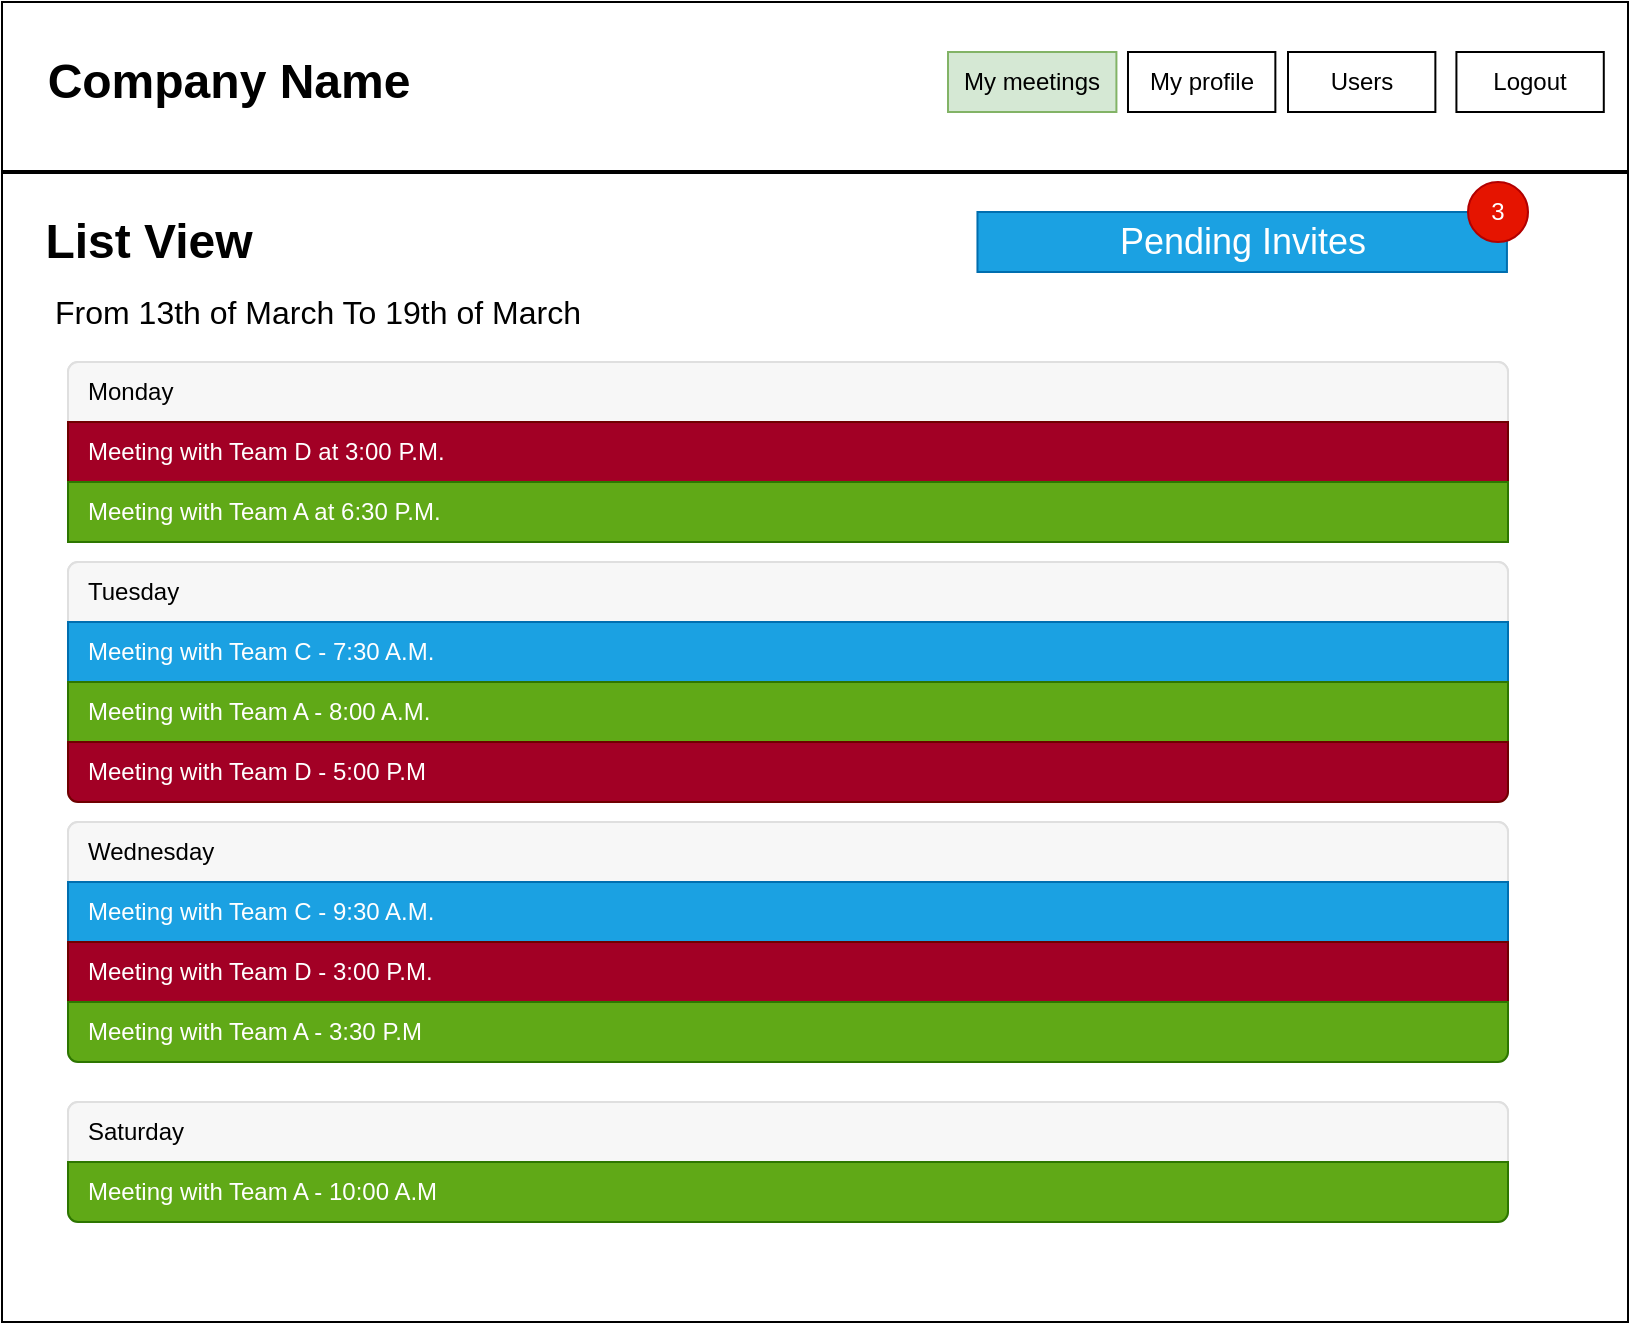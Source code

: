 <mxfile version="21.0.6" type="device"><diagram name="1 oldal" id="brlSzxYAxSyRNNbNgYsV"><mxGraphModel dx="993" dy="549" grid="1" gridSize="10" guides="1" tooltips="1" connect="1" arrows="1" fold="1" page="1" pageScale="1" pageWidth="827" pageHeight="1169" math="0" shadow="0"><root><mxCell id="0"/><mxCell id="1" parent="0"/><mxCell id="8jebmb_YTJFxg9nc4AoK-1" value="" style="rounded=0;whiteSpace=wrap;html=1;" parent="1" vertex="1"><mxGeometry x="47" y="260" width="813" height="660" as="geometry"/></mxCell><mxCell id="8jebmb_YTJFxg9nc4AoK-2" value="" style="line;strokeWidth=2;html=1;" parent="1" vertex="1"><mxGeometry x="47" y="340" width="813" height="10" as="geometry"/></mxCell><mxCell id="8jebmb_YTJFxg9nc4AoK-3" value="Company Name" style="text;strokeColor=none;fillColor=none;html=1;fontSize=24;fontStyle=1;verticalAlign=middle;align=center;" parent="1" vertex="1"><mxGeometry x="110" y="280" width="100" height="40" as="geometry"/></mxCell><mxCell id="8jebmb_YTJFxg9nc4AoK-4" value="Logout" style="rounded=0;whiteSpace=wrap;html=1;" parent="1" vertex="1"><mxGeometry x="774.211" y="285" width="73.684" height="30" as="geometry"/></mxCell><mxCell id="8jebmb_YTJFxg9nc4AoK-5" value="Users" style="rounded=0;whiteSpace=wrap;html=1;" parent="1" vertex="1"><mxGeometry x="690.0" y="285" width="73.684" height="30" as="geometry"/></mxCell><mxCell id="8jebmb_YTJFxg9nc4AoK-8" value="My profile" style="rounded=0;whiteSpace=wrap;html=1;" parent="1" vertex="1"><mxGeometry x="609.997" y="285" width="73.684" height="30" as="geometry"/></mxCell><mxCell id="8jebmb_YTJFxg9nc4AoK-9" value="My meetings" style="rounded=0;whiteSpace=wrap;html=1;fillColor=#d5e8d4;strokeColor=#82b366;" parent="1" vertex="1"><mxGeometry x="520" y="285" width="84.211" height="30" as="geometry"/></mxCell><mxCell id="8jebmb_YTJFxg9nc4AoK-10" value="List View" style="text;strokeColor=none;fillColor=none;html=1;fontSize=24;fontStyle=1;verticalAlign=middle;align=center;" parent="1" vertex="1"><mxGeometry x="70" y="360" width="100" height="40" as="geometry"/></mxCell><mxCell id="8jebmb_YTJFxg9nc4AoK-12" value="&lt;font style=&quot;font-size: 16px;&quot;&gt;From 13th of March To 19th of March&lt;/font&gt;" style="text;html=1;strokeColor=none;fillColor=none;align=center;verticalAlign=middle;whiteSpace=wrap;rounded=0;" parent="1" vertex="1"><mxGeometry x="60" y="400" width="290" height="30" as="geometry"/></mxCell><mxCell id="8jebmb_YTJFxg9nc4AoK-13" value="" style="html=1;shadow=0;dashed=0;shape=mxgraph.bootstrap.rrect;rSize=5;strokeColor=#DFDFDF;html=1;whiteSpace=wrap;fillColor=#FFFFFF;fontColor=#000000;perimeterSpacing=2;" parent="1" vertex="1"><mxGeometry x="80" y="440" width="720" height="90" as="geometry"/></mxCell><mxCell id="8jebmb_YTJFxg9nc4AoK-14" value="Monday" style="html=1;shadow=0;dashed=0;shape=mxgraph.bootstrap.topButton;strokeColor=inherit;fillColor=#F7F7F7;rSize=5;perimeter=none;whiteSpace=wrap;resizeWidth=1;align=left;spacing=10;" parent="8jebmb_YTJFxg9nc4AoK-13" vertex="1"><mxGeometry width="720" height="30" relative="1" as="geometry"/></mxCell><mxCell id="8jebmb_YTJFxg9nc4AoK-15" value="Meeting with Team D at 3:00 P.M." style="strokeColor=#6F0000;fillColor=#a20025;html=1;shadow=0;dashed=0;perimeter=none;whiteSpace=wrap;resizeWidth=1;align=left;spacing=10;fontColor=#ffffff;" parent="8jebmb_YTJFxg9nc4AoK-13" vertex="1"><mxGeometry width="720" height="30" relative="1" as="geometry"><mxPoint y="30" as="offset"/></mxGeometry></mxCell><mxCell id="8jebmb_YTJFxg9nc4AoK-16" value="Meeting with Team A at 6:30 P.M." style="strokeColor=#2D7600;fillColor=#60a917;fontColor=#ffffff;html=1;shadow=0;dashed=0;perimeter=none;whiteSpace=wrap;resizeWidth=1;align=left;spacing=10;perimeterSpacing=2;" parent="8jebmb_YTJFxg9nc4AoK-13" vertex="1"><mxGeometry width="720" height="30" relative="1" as="geometry"><mxPoint y="60" as="offset"/></mxGeometry></mxCell><mxCell id="8jebmb_YTJFxg9nc4AoK-22" value="" style="html=1;shadow=0;dashed=0;shape=mxgraph.bootstrap.rrect;rSize=5;strokeColor=#DFDFDF;html=1;whiteSpace=wrap;fillColor=#FFFFFF;fontColor=#000000;" parent="1" vertex="1"><mxGeometry x="80" y="540" width="720" height="120" as="geometry"/></mxCell><mxCell id="8jebmb_YTJFxg9nc4AoK-23" value="Tuesday" style="html=1;shadow=0;dashed=0;shape=mxgraph.bootstrap.topButton;strokeColor=inherit;fillColor=#F7F7F7;rSize=5;perimeter=none;whiteSpace=wrap;resizeWidth=1;align=left;spacing=10;" parent="8jebmb_YTJFxg9nc4AoK-22" vertex="1"><mxGeometry width="720" height="30" relative="1" as="geometry"/></mxCell><mxCell id="8jebmb_YTJFxg9nc4AoK-24" value="Meeting with Team C - 7:30 A.M." style="strokeColor=#006EAF;fillColor=#1ba1e2;fontColor=#ffffff;html=1;shadow=0;dashed=0;perimeter=none;whiteSpace=wrap;resizeWidth=1;align=left;spacing=10;" parent="8jebmb_YTJFxg9nc4AoK-22" vertex="1"><mxGeometry width="720" height="30" relative="1" as="geometry"><mxPoint y="30" as="offset"/></mxGeometry></mxCell><mxCell id="8jebmb_YTJFxg9nc4AoK-25" value="Meeting with Team A - 8:00 A.M." style="strokeColor=#2D7600;fillColor=#60a917;fontColor=#ffffff;html=1;shadow=0;dashed=0;perimeter=none;whiteSpace=wrap;resizeWidth=1;align=left;spacing=10;" parent="8jebmb_YTJFxg9nc4AoK-22" vertex="1"><mxGeometry width="720" height="30" relative="1" as="geometry"><mxPoint y="60" as="offset"/></mxGeometry></mxCell><mxCell id="8jebmb_YTJFxg9nc4AoK-26" value="Meeting with Team D - 5:00 P.M" style="strokeColor=#6F0000;fillColor=#a20025;fontColor=#ffffff;html=1;shadow=0;dashed=0;shape=mxgraph.bootstrap.bottomButton;rSize=5;perimeter=none;whiteSpace=wrap;resizeWidth=1;resizeHeight=0;align=left;spacing=10;" parent="8jebmb_YTJFxg9nc4AoK-22" vertex="1"><mxGeometry y="1" width="720" height="30" relative="1" as="geometry"><mxPoint y="-30" as="offset"/></mxGeometry></mxCell><mxCell id="8jebmb_YTJFxg9nc4AoK-27" value="" style="html=1;shadow=0;dashed=0;shape=mxgraph.bootstrap.rrect;rSize=5;strokeColor=#DFDFDF;html=1;whiteSpace=wrap;fillColor=#FFFFFF;fontColor=#000000;" parent="1" vertex="1"><mxGeometry x="80" y="670" width="720" height="120" as="geometry"/></mxCell><mxCell id="8jebmb_YTJFxg9nc4AoK-28" value="Wednesday" style="html=1;shadow=0;dashed=0;shape=mxgraph.bootstrap.topButton;strokeColor=inherit;fillColor=#F7F7F7;rSize=5;perimeter=none;whiteSpace=wrap;resizeWidth=1;align=left;spacing=10;" parent="8jebmb_YTJFxg9nc4AoK-27" vertex="1"><mxGeometry width="720" height="30" relative="1" as="geometry"/></mxCell><mxCell id="8jebmb_YTJFxg9nc4AoK-29" value="Meeting with Team C - 9:30 A.M." style="strokeColor=#006EAF;fillColor=#1ba1e2;fontColor=#ffffff;html=1;shadow=0;dashed=0;perimeter=none;whiteSpace=wrap;resizeWidth=1;align=left;spacing=10;" parent="8jebmb_YTJFxg9nc4AoK-27" vertex="1"><mxGeometry width="720" height="30" relative="1" as="geometry"><mxPoint y="30" as="offset"/></mxGeometry></mxCell><mxCell id="8jebmb_YTJFxg9nc4AoK-30" value="Meeting with Team D - 3:00 P.M." style="strokeColor=#6F0000;fillColor=#a20025;fontColor=#ffffff;html=1;shadow=0;dashed=0;perimeter=none;whiteSpace=wrap;resizeWidth=1;align=left;spacing=10;" parent="8jebmb_YTJFxg9nc4AoK-27" vertex="1"><mxGeometry width="720" height="30" relative="1" as="geometry"><mxPoint y="60" as="offset"/></mxGeometry></mxCell><mxCell id="8jebmb_YTJFxg9nc4AoK-31" value="Meeting with Team A - 3:30 P.M" style="strokeColor=#2D7600;fillColor=#60a917;fontColor=#ffffff;html=1;shadow=0;dashed=0;shape=mxgraph.bootstrap.bottomButton;rSize=5;perimeter=none;whiteSpace=wrap;resizeWidth=1;resizeHeight=0;align=left;spacing=10;" parent="8jebmb_YTJFxg9nc4AoK-27" vertex="1"><mxGeometry y="1" width="720" height="30" relative="1" as="geometry"><mxPoint y="-30" as="offset"/></mxGeometry></mxCell><mxCell id="8jebmb_YTJFxg9nc4AoK-32" value="" style="html=1;shadow=0;dashed=0;shape=mxgraph.bootstrap.rrect;rSize=5;strokeColor=#DFDFDF;html=1;whiteSpace=wrap;fillColor=#FFFFFF;fontColor=#000000;" parent="1" vertex="1"><mxGeometry x="80" y="810" width="720" height="60" as="geometry"/></mxCell><mxCell id="8jebmb_YTJFxg9nc4AoK-33" value="Saturday" style="html=1;shadow=0;dashed=0;shape=mxgraph.bootstrap.topButton;strokeColor=inherit;fillColor=#F7F7F7;rSize=5;perimeter=none;whiteSpace=wrap;resizeWidth=1;align=left;spacing=10;" parent="8jebmb_YTJFxg9nc4AoK-32" vertex="1"><mxGeometry width="720" height="30" relative="1" as="geometry"/></mxCell><mxCell id="8jebmb_YTJFxg9nc4AoK-36" value="Meeting with Team A - 10:00 A.M" style="strokeColor=#2D7600;fillColor=#60a917;fontColor=#ffffff;html=1;shadow=0;dashed=0;shape=mxgraph.bootstrap.bottomButton;rSize=5;perimeter=none;whiteSpace=wrap;resizeWidth=1;resizeHeight=0;align=left;spacing=10;" parent="8jebmb_YTJFxg9nc4AoK-32" vertex="1"><mxGeometry y="1" width="720" height="30" relative="1" as="geometry"><mxPoint y="-30" as="offset"/></mxGeometry></mxCell><mxCell id="ao2D5Xc1j-cief5-lAEz-1" value="" style="group" vertex="1" connectable="0" parent="1"><mxGeometry x="604.73" y="350" width="205.27" height="45" as="geometry"/></mxCell><mxCell id="ao2D5Xc1j-cief5-lAEz-2" value="&lt;font style=&quot;font-size: 18px;&quot;&gt;Pending Invites&lt;/font&gt;" style="rounded=0;whiteSpace=wrap;html=1;fillColor=#1ba1e2;fontColor=#ffffff;strokeColor=#006EAF;" vertex="1" parent="ao2D5Xc1j-cief5-lAEz-1"><mxGeometry x="-70" y="15" width="264.74" height="30" as="geometry"/></mxCell><mxCell id="ao2D5Xc1j-cief5-lAEz-3" value="3" style="ellipse;whiteSpace=wrap;html=1;aspect=fixed;fillColor=#e51400;fontColor=#ffffff;strokeColor=#B20000;" vertex="1" parent="ao2D5Xc1j-cief5-lAEz-1"><mxGeometry x="175.27" width="30" height="30" as="geometry"/></mxCell></root></mxGraphModel></diagram></mxfile>